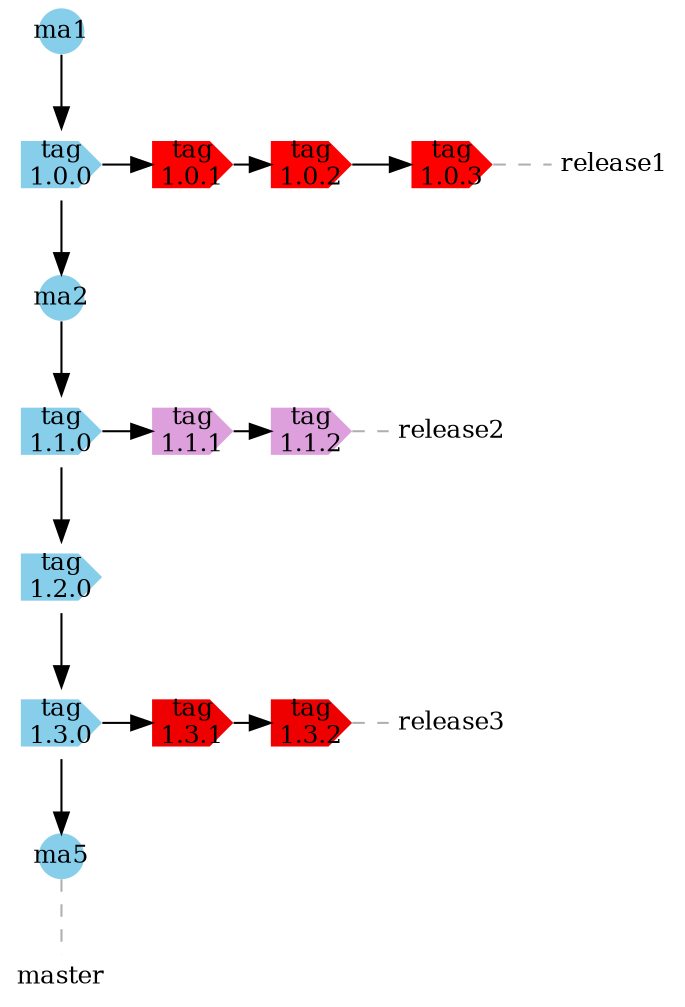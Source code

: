 strict digraph g{
rankdir="LR";
nodesep=0.5;
ranksep=0.25;
splines=line;
forcelabels=false;

// general
node [style=filled, color="black", fontcolor="black", font="Consolas", fontsize="12pt"];
edge [style=filled, color="black", fontcolor="black", font="Consolas", fontsize="12pt"];

// branch names
node [fixedsize=false, penwidth=0, fillcolor=none, shape=none, width=0, height=0, margin="0.05"];
release1;
release2;
release3;
master;
// Master branch
node [width=0.3, height=0.3, fixedsize=true, shape=circle,penwidth=0,fillcolor="skyblue"];
ma1 [label="ma1"];
ma2 [label="ma2"];
ma5 [label="ma5"];
// tags
node [shape=cds, fixedsize=false,penwidth=0]
tma0 [label="tag\n1.0.0"];
tma1 [label="tag\n1.1.0"];
tma2 [label="tag\n1.2.0"];
tma3 [label="tag\n1.3.0"];
//release branches
node [fillcolor="red"];
rel101 [label="tag\n1.0.1"];
rel102 [label="tag\n1.0.2"];
rel103 [label="tag\n1.0.3"];
node [fillcolor="plum"];
rel111 [label="tag\n1.1.1"];
rel112 [label="tag\n1.1.2"];
node [fillcolor="red2"];
rel131 [label="tag\n1.3.1"];
rel132 [label="tag\n1.3.2"];

// graph
subgraph{
rank=same;
ma1 -> tma0 -> ma2 -> tma1 -> tma2 -> tma3 ->  ma5;
ma5 -> master [color="#b0b0b0", style=dashed, arrowhead=none ];
}
tma0 -> rel101 -> rel102 -> rel103;
rel103 -> release1 [color="#b0b0b0", style=dashed, arrowhead=none ];
tma1 -> rel111 -> rel112;
rel112 -> release2 [color="#b0b0b0", style=dashed, arrowhead=none ];
tma3 -> rel131 -> rel132;
rel132 -> release3 [color="#b0b0b0", style=dashed, arrowhead=none ];
}
